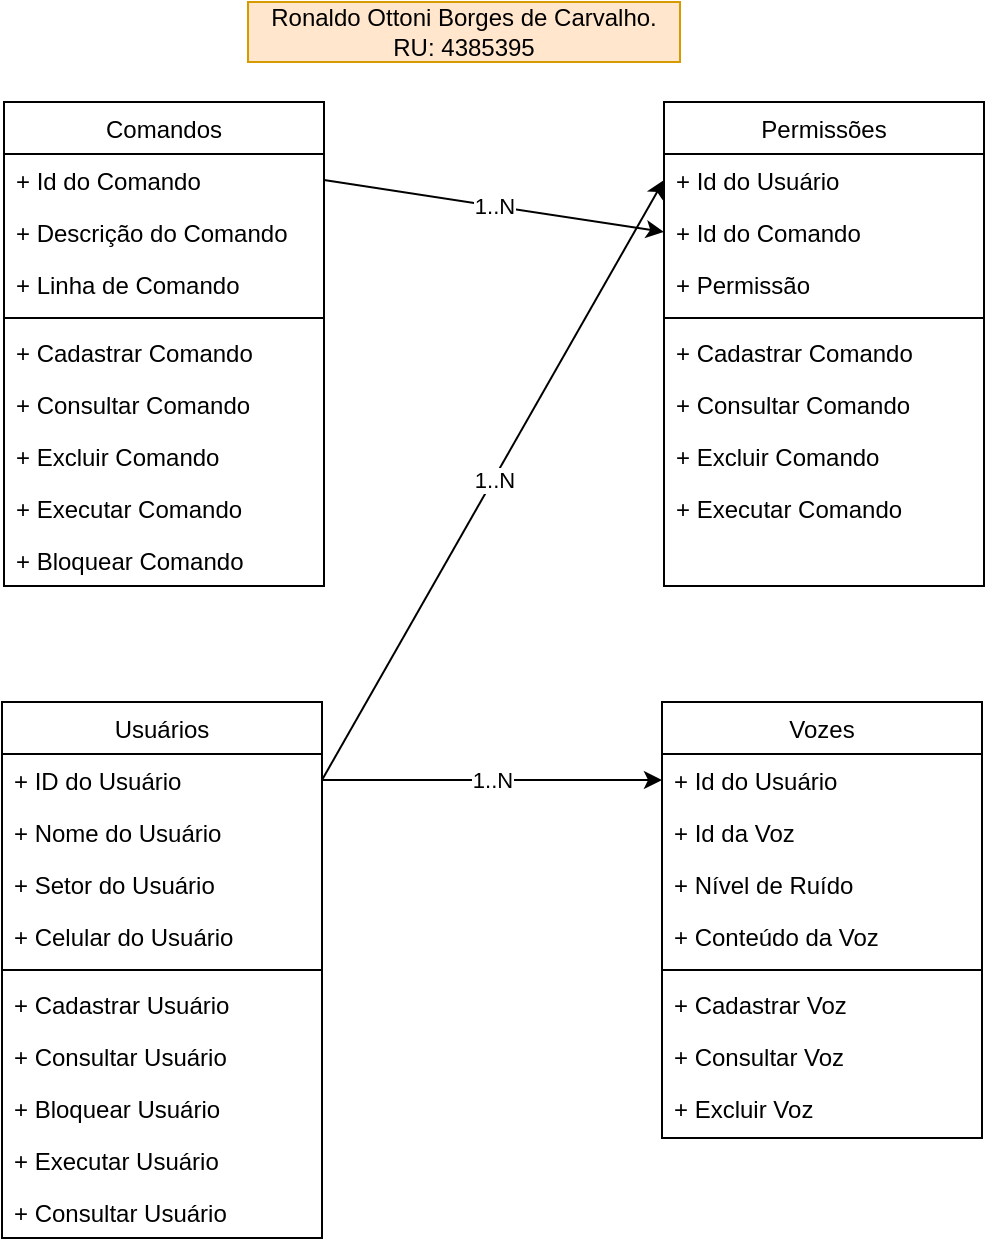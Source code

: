 <mxfile version="21.6.2" type="github">
  <diagram id="C5RBs43oDa-KdzZeNtuy" name="Page-1">
    <mxGraphModel dx="2074" dy="756" grid="1" gridSize="10" guides="1" tooltips="1" connect="1" arrows="1" fold="1" page="1" pageScale="1" pageWidth="827" pageHeight="1169" math="0" shadow="0">
      <root>
        <mxCell id="WIyWlLk6GJQsqaUBKTNV-0" />
        <mxCell id="WIyWlLk6GJQsqaUBKTNV-1" parent="WIyWlLk6GJQsqaUBKTNV-0" />
        <mxCell id="mQitU3w30_GJsPKhFfYK-4" value="Comandos" style="swimlane;fontStyle=0;align=center;verticalAlign=top;childLayout=stackLayout;horizontal=1;startSize=26;horizontalStack=0;resizeParent=1;resizeLast=0;collapsible=1;marginBottom=0;rounded=0;shadow=0;strokeWidth=1;" parent="WIyWlLk6GJQsqaUBKTNV-1" vertex="1">
          <mxGeometry x="170" y="80" width="160" height="242" as="geometry">
            <mxRectangle x="130" y="380" width="160" height="26" as="alternateBounds" />
          </mxGeometry>
        </mxCell>
        <mxCell id="mQitU3w30_GJsPKhFfYK-5" value="+ Id do Comando" style="text;align=left;verticalAlign=top;spacingLeft=4;spacingRight=4;overflow=hidden;rotatable=0;points=[[0,0.5],[1,0.5]];portConstraint=eastwest;" parent="mQitU3w30_GJsPKhFfYK-4" vertex="1">
          <mxGeometry y="26" width="160" height="26" as="geometry" />
        </mxCell>
        <mxCell id="mQitU3w30_GJsPKhFfYK-6" value="+ Descrição do Comando" style="text;align=left;verticalAlign=top;spacingLeft=4;spacingRight=4;overflow=hidden;rotatable=0;points=[[0,0.5],[1,0.5]];portConstraint=eastwest;rounded=0;shadow=0;html=0;" parent="mQitU3w30_GJsPKhFfYK-4" vertex="1">
          <mxGeometry y="52" width="160" height="26" as="geometry" />
        </mxCell>
        <mxCell id="mQitU3w30_GJsPKhFfYK-12" value="+ Linha de Comando" style="text;align=left;verticalAlign=top;spacingLeft=4;spacingRight=4;overflow=hidden;rotatable=0;points=[[0,0.5],[1,0.5]];portConstraint=eastwest;rounded=0;shadow=0;html=0;" parent="mQitU3w30_GJsPKhFfYK-4" vertex="1">
          <mxGeometry y="78" width="160" height="26" as="geometry" />
        </mxCell>
        <mxCell id="mQitU3w30_GJsPKhFfYK-7" value="" style="line;html=1;strokeWidth=1;align=left;verticalAlign=middle;spacingTop=-1;spacingLeft=3;spacingRight=3;rotatable=0;labelPosition=right;points=[];portConstraint=eastwest;" parent="mQitU3w30_GJsPKhFfYK-4" vertex="1">
          <mxGeometry y="104" width="160" height="8" as="geometry" />
        </mxCell>
        <mxCell id="mQitU3w30_GJsPKhFfYK-8" value="+ Cadastrar Comando" style="text;align=left;verticalAlign=top;spacingLeft=4;spacingRight=4;overflow=hidden;rotatable=0;points=[[0,0.5],[1,0.5]];portConstraint=eastwest;fontStyle=0" parent="mQitU3w30_GJsPKhFfYK-4" vertex="1">
          <mxGeometry y="112" width="160" height="26" as="geometry" />
        </mxCell>
        <mxCell id="mQitU3w30_GJsPKhFfYK-10" value="+ Consultar Comando" style="text;align=left;verticalAlign=top;spacingLeft=4;spacingRight=4;overflow=hidden;rotatable=0;points=[[0,0.5],[1,0.5]];portConstraint=eastwest;" parent="mQitU3w30_GJsPKhFfYK-4" vertex="1">
          <mxGeometry y="138" width="160" height="26" as="geometry" />
        </mxCell>
        <mxCell id="mQitU3w30_GJsPKhFfYK-9" value="+ Excluir Comando" style="text;align=left;verticalAlign=top;spacingLeft=4;spacingRight=4;overflow=hidden;rotatable=0;points=[[0,0.5],[1,0.5]];portConstraint=eastwest;" parent="mQitU3w30_GJsPKhFfYK-4" vertex="1">
          <mxGeometry y="164" width="160" height="26" as="geometry" />
        </mxCell>
        <mxCell id="mQitU3w30_GJsPKhFfYK-11" value="+ Executar Comando" style="text;align=left;verticalAlign=top;spacingLeft=4;spacingRight=4;overflow=hidden;rotatable=0;points=[[0,0.5],[1,0.5]];portConstraint=eastwest;" parent="mQitU3w30_GJsPKhFfYK-4" vertex="1">
          <mxGeometry y="190" width="160" height="26" as="geometry" />
        </mxCell>
        <mxCell id="mQitU3w30_GJsPKhFfYK-51" value="+ Bloquear Comando" style="text;align=left;verticalAlign=top;spacingLeft=4;spacingRight=4;overflow=hidden;rotatable=0;points=[[0,0.5],[1,0.5]];portConstraint=eastwest;" parent="mQitU3w30_GJsPKhFfYK-4" vertex="1">
          <mxGeometry y="216" width="160" height="26" as="geometry" />
        </mxCell>
        <mxCell id="mQitU3w30_GJsPKhFfYK-13" value="Usuários" style="swimlane;fontStyle=0;align=center;verticalAlign=top;childLayout=stackLayout;horizontal=1;startSize=26;horizontalStack=0;resizeParent=1;resizeLast=0;collapsible=1;marginBottom=0;rounded=0;shadow=0;strokeWidth=1;" parent="WIyWlLk6GJQsqaUBKTNV-1" vertex="1">
          <mxGeometry x="169" y="380" width="160" height="268" as="geometry">
            <mxRectangle x="130" y="380" width="160" height="26" as="alternateBounds" />
          </mxGeometry>
        </mxCell>
        <mxCell id="mQitU3w30_GJsPKhFfYK-14" value="+ ID do Usuário" style="text;align=left;verticalAlign=top;spacingLeft=4;spacingRight=4;overflow=hidden;rotatable=0;points=[[0,0.5],[1,0.5]];portConstraint=eastwest;" parent="mQitU3w30_GJsPKhFfYK-13" vertex="1">
          <mxGeometry y="26" width="160" height="26" as="geometry" />
        </mxCell>
        <mxCell id="mQitU3w30_GJsPKhFfYK-15" value="+ Nome do Usuário" style="text;align=left;verticalAlign=top;spacingLeft=4;spacingRight=4;overflow=hidden;rotatable=0;points=[[0,0.5],[1,0.5]];portConstraint=eastwest;rounded=0;shadow=0;html=0;" parent="mQitU3w30_GJsPKhFfYK-13" vertex="1">
          <mxGeometry y="52" width="160" height="26" as="geometry" />
        </mxCell>
        <mxCell id="mQitU3w30_GJsPKhFfYK-16" value="+ Setor do Usuário" style="text;align=left;verticalAlign=top;spacingLeft=4;spacingRight=4;overflow=hidden;rotatable=0;points=[[0,0.5],[1,0.5]];portConstraint=eastwest;rounded=0;shadow=0;html=0;" parent="mQitU3w30_GJsPKhFfYK-13" vertex="1">
          <mxGeometry y="78" width="160" height="26" as="geometry" />
        </mxCell>
        <mxCell id="mQitU3w30_GJsPKhFfYK-22" value="+ Celular do Usuário" style="text;align=left;verticalAlign=top;spacingLeft=4;spacingRight=4;overflow=hidden;rotatable=0;points=[[0,0.5],[1,0.5]];portConstraint=eastwest;rounded=0;shadow=0;html=0;" parent="mQitU3w30_GJsPKhFfYK-13" vertex="1">
          <mxGeometry y="104" width="160" height="26" as="geometry" />
        </mxCell>
        <mxCell id="mQitU3w30_GJsPKhFfYK-17" value="" style="line;html=1;strokeWidth=1;align=left;verticalAlign=middle;spacingTop=-1;spacingLeft=3;spacingRight=3;rotatable=0;labelPosition=right;points=[];portConstraint=eastwest;" parent="mQitU3w30_GJsPKhFfYK-13" vertex="1">
          <mxGeometry y="130" width="160" height="8" as="geometry" />
        </mxCell>
        <mxCell id="mQitU3w30_GJsPKhFfYK-18" value="+ Cadastrar Usuário" style="text;align=left;verticalAlign=top;spacingLeft=4;spacingRight=4;overflow=hidden;rotatable=0;points=[[0,0.5],[1,0.5]];portConstraint=eastwest;fontStyle=0" parent="mQitU3w30_GJsPKhFfYK-13" vertex="1">
          <mxGeometry y="138" width="160" height="26" as="geometry" />
        </mxCell>
        <mxCell id="mQitU3w30_GJsPKhFfYK-19" value="+ Consultar Usuário" style="text;align=left;verticalAlign=top;spacingLeft=4;spacingRight=4;overflow=hidden;rotatable=0;points=[[0,0.5],[1,0.5]];portConstraint=eastwest;" parent="mQitU3w30_GJsPKhFfYK-13" vertex="1">
          <mxGeometry y="164" width="160" height="26" as="geometry" />
        </mxCell>
        <mxCell id="mQitU3w30_GJsPKhFfYK-20" value="+ Bloquear Usuário" style="text;align=left;verticalAlign=top;spacingLeft=4;spacingRight=4;overflow=hidden;rotatable=0;points=[[0,0.5],[1,0.5]];portConstraint=eastwest;" parent="mQitU3w30_GJsPKhFfYK-13" vertex="1">
          <mxGeometry y="190" width="160" height="26" as="geometry" />
        </mxCell>
        <mxCell id="mQitU3w30_GJsPKhFfYK-23" value="+ Executar Usuário" style="text;align=left;verticalAlign=top;spacingLeft=4;spacingRight=4;overflow=hidden;rotatable=0;points=[[0,0.5],[1,0.5]];portConstraint=eastwest;" parent="mQitU3w30_GJsPKhFfYK-13" vertex="1">
          <mxGeometry y="216" width="160" height="26" as="geometry" />
        </mxCell>
        <mxCell id="mQitU3w30_GJsPKhFfYK-21" value="+ Consultar Usuário" style="text;align=left;verticalAlign=top;spacingLeft=4;spacingRight=4;overflow=hidden;rotatable=0;points=[[0,0.5],[1,0.5]];portConstraint=eastwest;" parent="mQitU3w30_GJsPKhFfYK-13" vertex="1">
          <mxGeometry y="242" width="160" height="26" as="geometry" />
        </mxCell>
        <mxCell id="mQitU3w30_GJsPKhFfYK-24" value="Permissões" style="swimlane;fontStyle=0;align=center;verticalAlign=top;childLayout=stackLayout;horizontal=1;startSize=26;horizontalStack=0;resizeParent=1;resizeLast=0;collapsible=1;marginBottom=0;rounded=0;shadow=0;strokeWidth=1;" parent="WIyWlLk6GJQsqaUBKTNV-1" vertex="1">
          <mxGeometry x="500" y="80" width="160" height="242" as="geometry">
            <mxRectangle x="130" y="380" width="160" height="26" as="alternateBounds" />
          </mxGeometry>
        </mxCell>
        <mxCell id="mQitU3w30_GJsPKhFfYK-25" value="+ Id do Usuário" style="text;align=left;verticalAlign=top;spacingLeft=4;spacingRight=4;overflow=hidden;rotatable=0;points=[[0,0.5],[1,0.5]];portConstraint=eastwest;" parent="mQitU3w30_GJsPKhFfYK-24" vertex="1">
          <mxGeometry y="26" width="160" height="26" as="geometry" />
        </mxCell>
        <mxCell id="mQitU3w30_GJsPKhFfYK-26" value="+ Id do Comando" style="text;align=left;verticalAlign=top;spacingLeft=4;spacingRight=4;overflow=hidden;rotatable=0;points=[[0,0.5],[1,0.5]];portConstraint=eastwest;rounded=0;shadow=0;html=0;" parent="mQitU3w30_GJsPKhFfYK-24" vertex="1">
          <mxGeometry y="52" width="160" height="26" as="geometry" />
        </mxCell>
        <mxCell id="mQitU3w30_GJsPKhFfYK-33" value="+ Permissão" style="text;align=left;verticalAlign=top;spacingLeft=4;spacingRight=4;overflow=hidden;rotatable=0;points=[[0,0.5],[1,0.5]];portConstraint=eastwest;" parent="mQitU3w30_GJsPKhFfYK-24" vertex="1">
          <mxGeometry y="78" width="160" height="26" as="geometry" />
        </mxCell>
        <mxCell id="mQitU3w30_GJsPKhFfYK-28" value="" style="line;html=1;strokeWidth=1;align=left;verticalAlign=middle;spacingTop=-1;spacingLeft=3;spacingRight=3;rotatable=0;labelPosition=right;points=[];portConstraint=eastwest;" parent="mQitU3w30_GJsPKhFfYK-24" vertex="1">
          <mxGeometry y="104" width="160" height="8" as="geometry" />
        </mxCell>
        <mxCell id="mQitU3w30_GJsPKhFfYK-29" value="+ Cadastrar Comando" style="text;align=left;verticalAlign=top;spacingLeft=4;spacingRight=4;overflow=hidden;rotatable=0;points=[[0,0.5],[1,0.5]];portConstraint=eastwest;fontStyle=0" parent="mQitU3w30_GJsPKhFfYK-24" vertex="1">
          <mxGeometry y="112" width="160" height="26" as="geometry" />
        </mxCell>
        <mxCell id="mQitU3w30_GJsPKhFfYK-30" value="+ Consultar Comando" style="text;align=left;verticalAlign=top;spacingLeft=4;spacingRight=4;overflow=hidden;rotatable=0;points=[[0,0.5],[1,0.5]];portConstraint=eastwest;" parent="mQitU3w30_GJsPKhFfYK-24" vertex="1">
          <mxGeometry y="138" width="160" height="26" as="geometry" />
        </mxCell>
        <mxCell id="mQitU3w30_GJsPKhFfYK-31" value="+ Excluir Comando" style="text;align=left;verticalAlign=top;spacingLeft=4;spacingRight=4;overflow=hidden;rotatable=0;points=[[0,0.5],[1,0.5]];portConstraint=eastwest;" parent="mQitU3w30_GJsPKhFfYK-24" vertex="1">
          <mxGeometry y="164" width="160" height="26" as="geometry" />
        </mxCell>
        <mxCell id="mQitU3w30_GJsPKhFfYK-32" value="+ Executar Comando" style="text;align=left;verticalAlign=top;spacingLeft=4;spacingRight=4;overflow=hidden;rotatable=0;points=[[0,0.5],[1,0.5]];portConstraint=eastwest;" parent="mQitU3w30_GJsPKhFfYK-24" vertex="1">
          <mxGeometry y="190" width="160" height="26" as="geometry" />
        </mxCell>
        <mxCell id="mQitU3w30_GJsPKhFfYK-34" value="" style="endArrow=classic;html=1;rounded=0;exitX=1;exitY=0.5;exitDx=0;exitDy=0;entryX=0;entryY=0.5;entryDx=0;entryDy=0;" parent="WIyWlLk6GJQsqaUBKTNV-1" source="mQitU3w30_GJsPKhFfYK-14" target="mQitU3w30_GJsPKhFfYK-25" edge="1">
          <mxGeometry relative="1" as="geometry">
            <mxPoint x="320" y="320" as="sourcePoint" />
            <mxPoint x="480" y="320" as="targetPoint" />
          </mxGeometry>
        </mxCell>
        <mxCell id="mQitU3w30_GJsPKhFfYK-35" value="1..N" style="edgeLabel;resizable=0;html=1;align=center;verticalAlign=middle;" parent="mQitU3w30_GJsPKhFfYK-34" connectable="0" vertex="1">
          <mxGeometry relative="1" as="geometry" />
        </mxCell>
        <mxCell id="mQitU3w30_GJsPKhFfYK-37" value="" style="endArrow=classic;html=1;rounded=0;exitX=1;exitY=0.5;exitDx=0;exitDy=0;entryX=0;entryY=0.5;entryDx=0;entryDy=0;" parent="WIyWlLk6GJQsqaUBKTNV-1" source="mQitU3w30_GJsPKhFfYK-5" target="mQitU3w30_GJsPKhFfYK-26" edge="1">
          <mxGeometry relative="1" as="geometry">
            <mxPoint x="350" y="320" as="sourcePoint" />
            <mxPoint x="450" y="320" as="targetPoint" />
          </mxGeometry>
        </mxCell>
        <mxCell id="mQitU3w30_GJsPKhFfYK-38" value="1..N" style="edgeLabel;resizable=0;html=1;align=center;verticalAlign=middle;" parent="mQitU3w30_GJsPKhFfYK-37" connectable="0" vertex="1">
          <mxGeometry relative="1" as="geometry" />
        </mxCell>
        <mxCell id="mQitU3w30_GJsPKhFfYK-39" value="Vozes" style="swimlane;fontStyle=0;align=center;verticalAlign=top;childLayout=stackLayout;horizontal=1;startSize=26;horizontalStack=0;resizeParent=1;resizeLast=0;collapsible=1;marginBottom=0;rounded=0;shadow=0;strokeWidth=1;" parent="WIyWlLk6GJQsqaUBKTNV-1" vertex="1">
          <mxGeometry x="499" y="380" width="160" height="218" as="geometry">
            <mxRectangle x="130" y="380" width="160" height="26" as="alternateBounds" />
          </mxGeometry>
        </mxCell>
        <mxCell id="mQitU3w30_GJsPKhFfYK-40" value="+ Id do Usuário" style="text;align=left;verticalAlign=top;spacingLeft=4;spacingRight=4;overflow=hidden;rotatable=0;points=[[0,0.5],[1,0.5]];portConstraint=eastwest;" parent="mQitU3w30_GJsPKhFfYK-39" vertex="1">
          <mxGeometry y="26" width="160" height="26" as="geometry" />
        </mxCell>
        <mxCell id="mQitU3w30_GJsPKhFfYK-41" value="+ Id da Voz" style="text;align=left;verticalAlign=top;spacingLeft=4;spacingRight=4;overflow=hidden;rotatable=0;points=[[0,0.5],[1,0.5]];portConstraint=eastwest;rounded=0;shadow=0;html=0;" parent="mQitU3w30_GJsPKhFfYK-39" vertex="1">
          <mxGeometry y="52" width="160" height="26" as="geometry" />
        </mxCell>
        <mxCell id="mQitU3w30_GJsPKhFfYK-42" value="+ Nível de Ruído" style="text;align=left;verticalAlign=top;spacingLeft=4;spacingRight=4;overflow=hidden;rotatable=0;points=[[0,0.5],[1,0.5]];portConstraint=eastwest;" parent="mQitU3w30_GJsPKhFfYK-39" vertex="1">
          <mxGeometry y="78" width="160" height="26" as="geometry" />
        </mxCell>
        <mxCell id="mQitU3w30_GJsPKhFfYK-48" value="+ Conteúdo da Voz" style="text;align=left;verticalAlign=top;spacingLeft=4;spacingRight=4;overflow=hidden;rotatable=0;points=[[0,0.5],[1,0.5]];portConstraint=eastwest;" parent="mQitU3w30_GJsPKhFfYK-39" vertex="1">
          <mxGeometry y="104" width="160" height="26" as="geometry" />
        </mxCell>
        <mxCell id="mQitU3w30_GJsPKhFfYK-43" value="" style="line;html=1;strokeWidth=1;align=left;verticalAlign=middle;spacingTop=-1;spacingLeft=3;spacingRight=3;rotatable=0;labelPosition=right;points=[];portConstraint=eastwest;" parent="mQitU3w30_GJsPKhFfYK-39" vertex="1">
          <mxGeometry y="130" width="160" height="8" as="geometry" />
        </mxCell>
        <mxCell id="mQitU3w30_GJsPKhFfYK-44" value="+ Cadastrar Voz" style="text;align=left;verticalAlign=top;spacingLeft=4;spacingRight=4;overflow=hidden;rotatable=0;points=[[0,0.5],[1,0.5]];portConstraint=eastwest;fontStyle=0" parent="mQitU3w30_GJsPKhFfYK-39" vertex="1">
          <mxGeometry y="138" width="160" height="26" as="geometry" />
        </mxCell>
        <mxCell id="mQitU3w30_GJsPKhFfYK-45" value="+ Consultar Voz" style="text;align=left;verticalAlign=top;spacingLeft=4;spacingRight=4;overflow=hidden;rotatable=0;points=[[0,0.5],[1,0.5]];portConstraint=eastwest;" parent="mQitU3w30_GJsPKhFfYK-39" vertex="1">
          <mxGeometry y="164" width="160" height="26" as="geometry" />
        </mxCell>
        <mxCell id="mQitU3w30_GJsPKhFfYK-46" value="+ Excluir Voz" style="text;align=left;verticalAlign=top;spacingLeft=4;spacingRight=4;overflow=hidden;rotatable=0;points=[[0,0.5],[1,0.5]];portConstraint=eastwest;" parent="mQitU3w30_GJsPKhFfYK-39" vertex="1">
          <mxGeometry y="190" width="160" height="26" as="geometry" />
        </mxCell>
        <mxCell id="mQitU3w30_GJsPKhFfYK-49" value="" style="endArrow=classic;html=1;rounded=0;exitX=1;exitY=0.5;exitDx=0;exitDy=0;entryX=0;entryY=0.5;entryDx=0;entryDy=0;" parent="WIyWlLk6GJQsqaUBKTNV-1" source="mQitU3w30_GJsPKhFfYK-14" target="mQitU3w30_GJsPKhFfYK-40" edge="1">
          <mxGeometry relative="1" as="geometry">
            <mxPoint x="349" y="468" as="sourcePoint" />
            <mxPoint x="449" y="468" as="targetPoint" />
          </mxGeometry>
        </mxCell>
        <mxCell id="mQitU3w30_GJsPKhFfYK-50" value="1..N" style="edgeLabel;resizable=0;html=1;align=center;verticalAlign=middle;" parent="mQitU3w30_GJsPKhFfYK-49" connectable="0" vertex="1">
          <mxGeometry relative="1" as="geometry" />
        </mxCell>
        <mxCell id="wXRqU4_zKBiTj00iQjU_-0" value="Ronaldo Ottoni Borges de Carvalho. RU: 4385395" style="text;html=1;strokeColor=#d79b00;fillColor=#ffe6cc;align=center;verticalAlign=middle;whiteSpace=wrap;rounded=0;" vertex="1" parent="WIyWlLk6GJQsqaUBKTNV-1">
          <mxGeometry x="292" y="30" width="216" height="30" as="geometry" />
        </mxCell>
      </root>
    </mxGraphModel>
  </diagram>
</mxfile>
